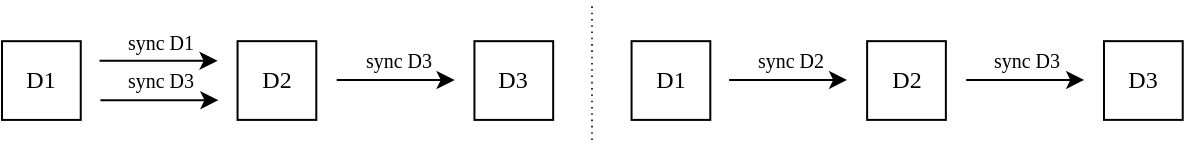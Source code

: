 <mxfile version="26.2.2">
  <diagram name="Page-1" id="rxvXdwSGut-G8-Gg94Z3">
    <mxGraphModel dx="739" dy="583" grid="1" gridSize="9.842" guides="1" tooltips="1" connect="1" arrows="1" fold="1" page="1" pageScale="1" pageWidth="827" pageHeight="1169" math="0" shadow="0">
      <root>
        <mxCell id="0" />
        <mxCell id="1" parent="0" />
        <mxCell id="R_XJMb-TOunIFuDD4JC9-1" value="D1" style="rounded=0;whiteSpace=wrap;html=1;fontFamily=computer modern;" vertex="1" parent="1">
          <mxGeometry x="118" y="275.59" width="39.37" height="39.37" as="geometry" />
        </mxCell>
        <mxCell id="R_XJMb-TOunIFuDD4JC9-2" value="D2" style="rounded=0;whiteSpace=wrap;html=1;fontFamily=computer modern;" vertex="1" parent="1">
          <mxGeometry x="235.782" y="275.582" width="39.37" height="39.37" as="geometry" />
        </mxCell>
        <mxCell id="R_XJMb-TOunIFuDD4JC9-3" value="D3" style="rounded=0;whiteSpace=wrap;html=1;fontFamily=computer modern;" vertex="1" parent="1">
          <mxGeometry x="354.215" y="275.585" width="39.37" height="39.37" as="geometry" />
        </mxCell>
        <mxCell id="R_XJMb-TOunIFuDD4JC9-4" value="" style="endArrow=classic;html=1;rounded=0;fontFamily=computer modern;" edge="1" parent="1">
          <mxGeometry width="50" height="50" relative="1" as="geometry">
            <mxPoint x="166.78" y="285.43" as="sourcePoint" />
            <mxPoint x="225.78" y="285.43" as="targetPoint" />
          </mxGeometry>
        </mxCell>
        <mxCell id="R_XJMb-TOunIFuDD4JC9-6" value="sync D1" style="edgeLabel;html=1;align=center;verticalAlign=middle;resizable=0;points=[];fontFamily=computer modern;labelBackgroundColor=none;fontSize=10;" vertex="1" connectable="0" parent="R_XJMb-TOunIFuDD4JC9-4">
          <mxGeometry x="0.052" y="-1" relative="1" as="geometry">
            <mxPoint x="-1" y="-11" as="offset" />
          </mxGeometry>
        </mxCell>
        <mxCell id="R_XJMb-TOunIFuDD4JC9-10" value="D1" style="rounded=0;whiteSpace=wrap;html=1;fontFamily=computer modern;" vertex="1" parent="1">
          <mxGeometry x="432.783" y="275.582" width="39.37" height="39.37" as="geometry" />
        </mxCell>
        <mxCell id="R_XJMb-TOunIFuDD4JC9-11" value="D2" style="rounded=0;whiteSpace=wrap;html=1;fontFamily=computer modern;" vertex="1" parent="1">
          <mxGeometry x="550.565" y="275.575" width="39.37" height="39.37" as="geometry" />
        </mxCell>
        <mxCell id="R_XJMb-TOunIFuDD4JC9-12" value="D3" style="rounded=0;whiteSpace=wrap;html=1;fontFamily=computer modern;" vertex="1" parent="1">
          <mxGeometry x="668.997" y="275.577" width="39.37" height="39.37" as="geometry" />
        </mxCell>
        <mxCell id="R_XJMb-TOunIFuDD4JC9-13" value="" style="endArrow=classic;html=1;rounded=0;fontFamily=computer modern;" edge="1" parent="1">
          <mxGeometry width="50" height="50" relative="1" as="geometry">
            <mxPoint x="481.562" y="294.983" as="sourcePoint" />
            <mxPoint x="540.562" y="294.983" as="targetPoint" />
          </mxGeometry>
        </mxCell>
        <mxCell id="R_XJMb-TOunIFuDD4JC9-14" value="sync D2" style="edgeLabel;html=1;align=center;verticalAlign=middle;resizable=0;points=[];fontFamily=computer modern;labelBackgroundColor=none;fontSize=10;" vertex="1" connectable="0" parent="R_XJMb-TOunIFuDD4JC9-13">
          <mxGeometry x="0.052" y="-1" relative="1" as="geometry">
            <mxPoint x="-1" y="-11" as="offset" />
          </mxGeometry>
        </mxCell>
        <mxCell id="R_XJMb-TOunIFuDD4JC9-17" value="" style="endArrow=classic;html=1;rounded=0;fontFamily=computer modern;" edge="1" parent="1">
          <mxGeometry width="50" height="50" relative="1" as="geometry">
            <mxPoint x="600.105" y="294.985" as="sourcePoint" />
            <mxPoint x="659.105" y="294.985" as="targetPoint" />
          </mxGeometry>
        </mxCell>
        <mxCell id="R_XJMb-TOunIFuDD4JC9-18" value="sync D3" style="edgeLabel;html=1;align=center;verticalAlign=middle;resizable=0;points=[];fontFamily=computer modern;labelBackgroundColor=none;fontSize=10;" vertex="1" connectable="0" parent="R_XJMb-TOunIFuDD4JC9-17">
          <mxGeometry x="0.052" y="-1" relative="1" as="geometry">
            <mxPoint x="-1" y="-11" as="offset" />
          </mxGeometry>
        </mxCell>
        <mxCell id="R_XJMb-TOunIFuDD4JC9-19" value="" style="endArrow=classic;html=1;rounded=0;fontFamily=computer modern;" edge="1" parent="1">
          <mxGeometry width="50" height="50" relative="1" as="geometry">
            <mxPoint x="167.212" y="305.112" as="sourcePoint" />
            <mxPoint x="226.212" y="305.112" as="targetPoint" />
          </mxGeometry>
        </mxCell>
        <mxCell id="R_XJMb-TOunIFuDD4JC9-20" value="sync D3" style="edgeLabel;html=1;align=center;verticalAlign=middle;resizable=0;points=[];fontFamily=computer modern;labelBackgroundColor=none;fontSize=10;" vertex="1" connectable="0" parent="R_XJMb-TOunIFuDD4JC9-19">
          <mxGeometry x="0.052" y="-1" relative="1" as="geometry">
            <mxPoint x="-1" y="-11" as="offset" />
          </mxGeometry>
        </mxCell>
        <mxCell id="R_XJMb-TOunIFuDD4JC9-21" value="" style="endArrow=classic;html=1;rounded=0;fontFamily=computer modern;" edge="1" parent="1">
          <mxGeometry width="50" height="50" relative="1" as="geometry">
            <mxPoint x="285.325" y="295.025" as="sourcePoint" />
            <mxPoint x="344.325" y="295.025" as="targetPoint" />
          </mxGeometry>
        </mxCell>
        <mxCell id="R_XJMb-TOunIFuDD4JC9-22" value="sync D3" style="edgeLabel;html=1;align=center;verticalAlign=middle;resizable=0;points=[];fontFamily=computer modern;labelBackgroundColor=none;fontSize=10;" vertex="1" connectable="0" parent="R_XJMb-TOunIFuDD4JC9-21">
          <mxGeometry x="0.052" y="-1" relative="1" as="geometry">
            <mxPoint x="-1" y="-11" as="offset" />
          </mxGeometry>
        </mxCell>
        <mxCell id="R_XJMb-TOunIFuDD4JC9-23" value="" style="endArrow=none;dashed=1;html=1;dashPattern=1 3;strokeWidth=0.787;rounded=0;" edge="1" parent="1">
          <mxGeometry width="50" height="50" relative="1" as="geometry">
            <mxPoint x="413" y="325" as="sourcePoint" />
            <mxPoint x="413" y="256" as="targetPoint" />
          </mxGeometry>
        </mxCell>
      </root>
    </mxGraphModel>
  </diagram>
</mxfile>
